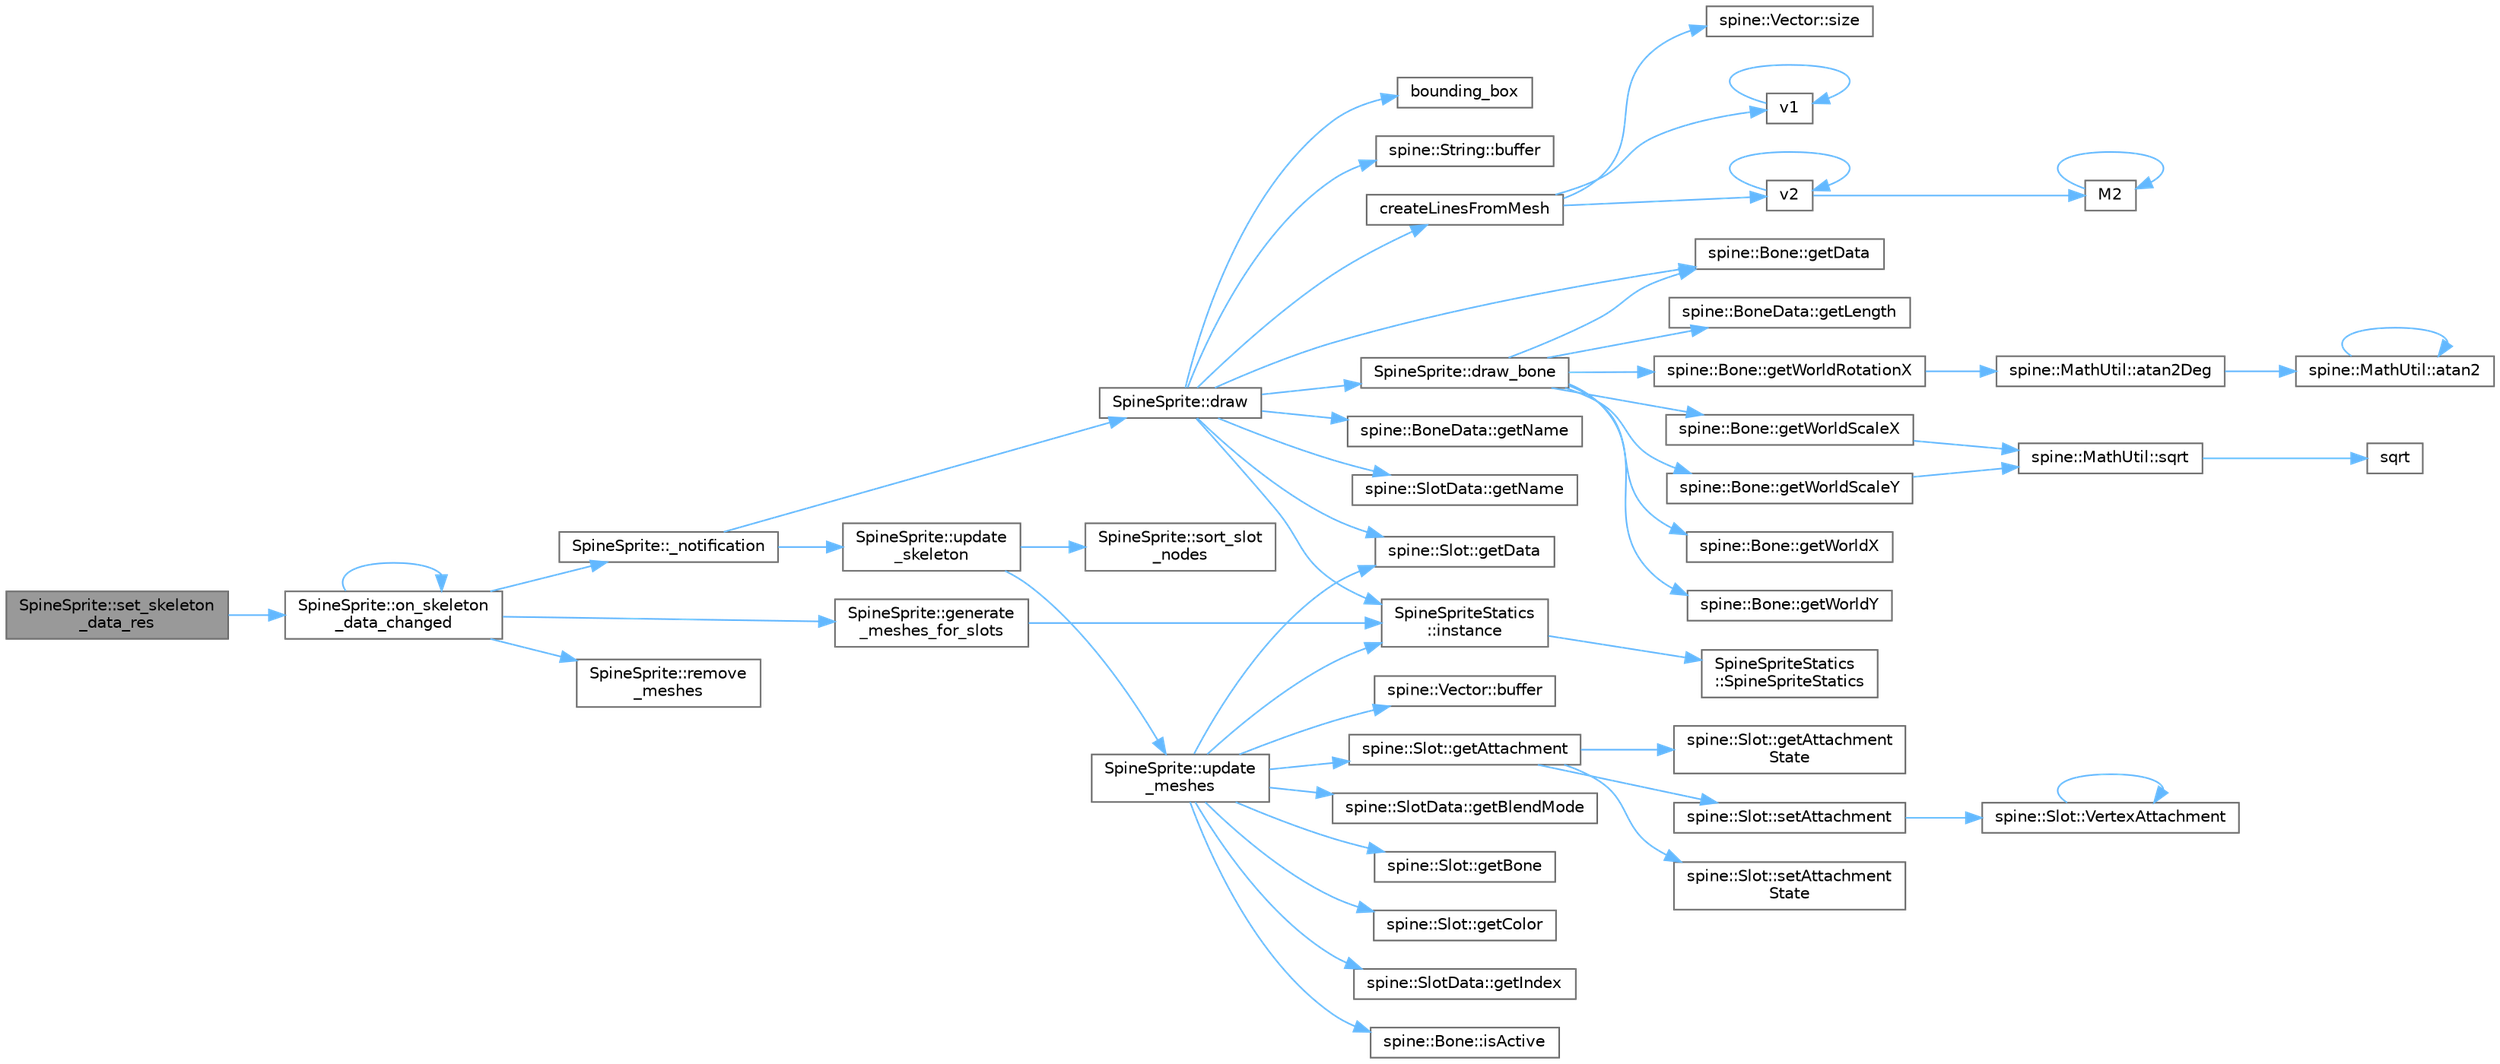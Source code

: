 digraph "SpineSprite::set_skeleton_data_res"
{
 // LATEX_PDF_SIZE
  bgcolor="transparent";
  edge [fontname=Helvetica,fontsize=10,labelfontname=Helvetica,labelfontsize=10];
  node [fontname=Helvetica,fontsize=10,shape=box,height=0.2,width=0.4];
  rankdir="LR";
  Node1 [id="Node000001",label="SpineSprite::set_skeleton\l_data_res",height=0.2,width=0.4,color="gray40", fillcolor="grey60", style="filled", fontcolor="black",tooltip=" "];
  Node1 -> Node2 [id="edge55_Node000001_Node000002",color="steelblue1",style="solid",tooltip=" "];
  Node2 [id="Node000002",label="SpineSprite::on_skeleton\l_data_changed",height=0.2,width=0.4,color="grey40", fillcolor="white", style="filled",URL="$class_spine_sprite.html#a22afab1cfc0190e6fc80022faa69281e",tooltip=" "];
  Node2 -> Node3 [id="edge56_Node000002_Node000003",color="steelblue1",style="solid",tooltip=" "];
  Node3 [id="Node000003",label="SpineSprite::_notification",height=0.2,width=0.4,color="grey40", fillcolor="white", style="filled",URL="$class_spine_sprite.html#a5ba9d9a5528b0ad6d61f89750cd330ad",tooltip=" "];
  Node3 -> Node4 [id="edge57_Node000003_Node000004",color="steelblue1",style="solid",tooltip=" "];
  Node4 [id="Node000004",label="SpineSprite::draw",height=0.2,width=0.4,color="grey40", fillcolor="white", style="filled",URL="$class_spine_sprite.html#ab77374437cedf49b489b0aff2a99557b",tooltip=" "];
  Node4 -> Node5 [id="edge58_Node000004_Node000005",color="steelblue1",style="solid",tooltip=" "];
  Node5 [id="Node000005",label="bounding_box",height=0.2,width=0.4,color="grey40", fillcolor="white", style="filled",URL="$_b_v_h_8cpp.html#ac510768ec0098cddab33fe9428c3d9ee",tooltip=" "];
  Node4 -> Node6 [id="edge59_Node000004_Node000006",color="steelblue1",style="solid",tooltip=" "];
  Node6 [id="Node000006",label="spine::String::buffer",height=0.2,width=0.4,color="grey40", fillcolor="white", style="filled",URL="$classspine_1_1_string.html#a7a6a5c45e2a732eb90cedf07434315b0",tooltip=" "];
  Node4 -> Node7 [id="edge60_Node000004_Node000007",color="steelblue1",style="solid",tooltip=" "];
  Node7 [id="Node000007",label="createLinesFromMesh",height=0.2,width=0.4,color="grey40", fillcolor="white", style="filled",URL="$_spine_sprite_8cpp.html#a60ad49dbaa1b637a85e154109f05be01",tooltip=" "];
  Node7 -> Node8 [id="edge61_Node000007_Node000008",color="steelblue1",style="solid",tooltip=" "];
  Node8 [id="Node000008",label="spine::Vector::size",height=0.2,width=0.4,color="grey40", fillcolor="white", style="filled",URL="$classspine_1_1_vector.html#a9a93bc1e4174a3abf92154b3c1017542",tooltip=" "];
  Node7 -> Node9 [id="edge62_Node000007_Node000009",color="steelblue1",style="solid",tooltip=" "];
  Node9 [id="Node000009",label="v1",height=0.2,width=0.4,color="grey40", fillcolor="white", style="filled",URL="$_tutorial___reshape_mat2_vec_8cpp.html#a10bd710692c91bc238f2e1da77730678",tooltip=" "];
  Node9 -> Node9 [id="edge63_Node000009_Node000009",color="steelblue1",style="solid",tooltip=" "];
  Node7 -> Node10 [id="edge64_Node000007_Node000010",color="steelblue1",style="solid",tooltip=" "];
  Node10 [id="Node000010",label="v2",height=0.2,width=0.4,color="grey40", fillcolor="white", style="filled",URL="$_tutorial___reshape_mat2_vec_8cpp.html#a3eb30a79de469336df46f4f5f0bfb84f",tooltip=" "];
  Node10 -> Node11 [id="edge65_Node000010_Node000011",color="steelblue1",style="solid",tooltip=" "];
  Node11 [id="Node000011",label="M2",height=0.2,width=0.4,color="grey40", fillcolor="white", style="filled",URL="$_tutorial___reshape_mat2_mat_8cpp.html#ae3dc3553f10a3c3e5d701dc35895d1e4",tooltip=" "];
  Node11 -> Node11 [id="edge66_Node000011_Node000011",color="steelblue1",style="solid",tooltip=" "];
  Node10 -> Node10 [id="edge67_Node000010_Node000010",color="steelblue1",style="solid",tooltip=" "];
  Node4 -> Node12 [id="edge68_Node000004_Node000012",color="steelblue1",style="solid",tooltip=" "];
  Node12 [id="Node000012",label="SpineSprite::draw_bone",height=0.2,width=0.4,color="grey40", fillcolor="white", style="filled",URL="$class_spine_sprite.html#a9ffcba3b72467d8c0b372d6e1de8164f",tooltip=" "];
  Node12 -> Node13 [id="edge69_Node000012_Node000013",color="steelblue1",style="solid",tooltip=" "];
  Node13 [id="Node000013",label="spine::Bone::getData",height=0.2,width=0.4,color="grey40", fillcolor="white", style="filled",URL="$classspine_1_1_bone.html#a13b3778da0a300dbf777ce37239bdcd2",tooltip=" "];
  Node12 -> Node14 [id="edge70_Node000012_Node000014",color="steelblue1",style="solid",tooltip=" "];
  Node14 [id="Node000014",label="spine::BoneData::getLength",height=0.2,width=0.4,color="grey40", fillcolor="white", style="filled",URL="$classspine_1_1_bone_data.html#a65a3f149a10e801ca95ddb2c1ebc2bcf",tooltip=" "];
  Node12 -> Node15 [id="edge71_Node000012_Node000015",color="steelblue1",style="solid",tooltip=" "];
  Node15 [id="Node000015",label="spine::Bone::getWorldRotationX",height=0.2,width=0.4,color="grey40", fillcolor="white", style="filled",URL="$classspine_1_1_bone.html#afc4b0f258ff00d586f3f3520307e9d40",tooltip=" "];
  Node15 -> Node16 [id="edge72_Node000015_Node000016",color="steelblue1",style="solid",tooltip=" "];
  Node16 [id="Node000016",label="spine::MathUtil::atan2Deg",height=0.2,width=0.4,color="grey40", fillcolor="white", style="filled",URL="$classspine_1_1_math_util.html#a783edfb25006a5361c86deb7daa50571",tooltip=" "];
  Node16 -> Node17 [id="edge73_Node000016_Node000017",color="steelblue1",style="solid",tooltip=" "];
  Node17 [id="Node000017",label="spine::MathUtil::atan2",height=0.2,width=0.4,color="grey40", fillcolor="white", style="filled",URL="$classspine_1_1_math_util.html#a62cc50ea42400d975b8ad4c669ee1e91",tooltip=" "];
  Node17 -> Node17 [id="edge74_Node000017_Node000017",color="steelblue1",style="solid",tooltip=" "];
  Node12 -> Node18 [id="edge75_Node000012_Node000018",color="steelblue1",style="solid",tooltip=" "];
  Node18 [id="Node000018",label="spine::Bone::getWorldScaleX",height=0.2,width=0.4,color="grey40", fillcolor="white", style="filled",URL="$classspine_1_1_bone.html#a68dbc523096a4dac16013c5ade019f6b",tooltip="Returns the magnitide (always positive) of the world scale X."];
  Node18 -> Node19 [id="edge76_Node000018_Node000019",color="steelblue1",style="solid",tooltip=" "];
  Node19 [id="Node000019",label="spine::MathUtil::sqrt",height=0.2,width=0.4,color="grey40", fillcolor="white", style="filled",URL="$classspine_1_1_math_util.html#ae22ebef045fd25bff6c2482f32aa0a68",tooltip=" "];
  Node19 -> Node20 [id="edge77_Node000019_Node000020",color="steelblue1",style="solid",tooltip=" "];
  Node20 [id="Node000020",label="sqrt",height=0.2,width=0.4,color="grey40", fillcolor="white", style="filled",URL="$_array_cwise_unary_ops_8h.html#a656b9217a2fcb6de59dc8d1eb3079cc7",tooltip=" "];
  Node12 -> Node21 [id="edge78_Node000012_Node000021",color="steelblue1",style="solid",tooltip=" "];
  Node21 [id="Node000021",label="spine::Bone::getWorldScaleY",height=0.2,width=0.4,color="grey40", fillcolor="white", style="filled",URL="$classspine_1_1_bone.html#acb9214293195e9e9e0b21e51d39c3784",tooltip="Returns the magnitide (always positive) of the world scale Y."];
  Node21 -> Node19 [id="edge79_Node000021_Node000019",color="steelblue1",style="solid",tooltip=" "];
  Node12 -> Node22 [id="edge80_Node000012_Node000022",color="steelblue1",style="solid",tooltip=" "];
  Node22 [id="Node000022",label="spine::Bone::getWorldX",height=0.2,width=0.4,color="grey40", fillcolor="white", style="filled",URL="$classspine_1_1_bone.html#a31d0b696d1599e91547485b299ac0177",tooltip=" "];
  Node12 -> Node23 [id="edge81_Node000012_Node000023",color="steelblue1",style="solid",tooltip=" "];
  Node23 [id="Node000023",label="spine::Bone::getWorldY",height=0.2,width=0.4,color="grey40", fillcolor="white", style="filled",URL="$classspine_1_1_bone.html#a259cfdb2fbd70a5c57a2b59a2bcbc67a",tooltip=" "];
  Node4 -> Node13 [id="edge82_Node000004_Node000013",color="steelblue1",style="solid",tooltip=" "];
  Node4 -> Node24 [id="edge83_Node000004_Node000024",color="steelblue1",style="solid",tooltip=" "];
  Node24 [id="Node000024",label="spine::Slot::getData",height=0.2,width=0.4,color="grey40", fillcolor="white", style="filled",URL="$classspine_1_1_slot.html#aa40b9c57e081fa331da138ce469ec8a4",tooltip=" "];
  Node4 -> Node25 [id="edge84_Node000004_Node000025",color="steelblue1",style="solid",tooltip=" "];
  Node25 [id="Node000025",label="spine::BoneData::getName",height=0.2,width=0.4,color="grey40", fillcolor="white", style="filled",URL="$classspine_1_1_bone_data.html#a176ad37465f86a79d6baecd21b9468b2",tooltip="The name of the bone, which is unique within the skeleton."];
  Node4 -> Node26 [id="edge85_Node000004_Node000026",color="steelblue1",style="solid",tooltip=" "];
  Node26 [id="Node000026",label="spine::SlotData::getName",height=0.2,width=0.4,color="grey40", fillcolor="white", style="filled",URL="$classspine_1_1_slot_data.html#ad33e05091cd76943d70fd692048841d7",tooltip=" "];
  Node4 -> Node27 [id="edge86_Node000004_Node000027",color="steelblue1",style="solid",tooltip=" "];
  Node27 [id="Node000027",label="SpineSpriteStatics\l::instance",height=0.2,width=0.4,color="grey40", fillcolor="white", style="filled",URL="$struct_spine_sprite_statics.html#a04f7294b6cb339cf44b6917818b547e7",tooltip=" "];
  Node27 -> Node28 [id="edge87_Node000027_Node000028",color="steelblue1",style="solid",tooltip=" "];
  Node28 [id="Node000028",label="SpineSpriteStatics\l::SpineSpriteStatics",height=0.2,width=0.4,color="grey40", fillcolor="white", style="filled",URL="$struct_spine_sprite_statics.html#a293b2a71a2d69363b3771581d73eb443",tooltip=" "];
  Node3 -> Node29 [id="edge88_Node000003_Node000029",color="steelblue1",style="solid",tooltip=" "];
  Node29 [id="Node000029",label="SpineSprite::update\l_skeleton",height=0.2,width=0.4,color="grey40", fillcolor="white", style="filled",URL="$class_spine_sprite.html#a226b2111bf42fa54e7790dda93200380",tooltip=" "];
  Node29 -> Node30 [id="edge89_Node000029_Node000030",color="steelblue1",style="solid",tooltip=" "];
  Node30 [id="Node000030",label="SpineSprite::sort_slot\l_nodes",height=0.2,width=0.4,color="grey40", fillcolor="white", style="filled",URL="$class_spine_sprite.html#a11f5db395b7339de7417ea19738db72b",tooltip=" "];
  Node29 -> Node31 [id="edge90_Node000029_Node000031",color="steelblue1",style="solid",tooltip=" "];
  Node31 [id="Node000031",label="SpineSprite::update\l_meshes",height=0.2,width=0.4,color="grey40", fillcolor="white", style="filled",URL="$class_spine_sprite.html#a00e791595e78d71ec0df0e8c35bfdfa3",tooltip=" "];
  Node31 -> Node32 [id="edge91_Node000031_Node000032",color="steelblue1",style="solid",tooltip=" "];
  Node32 [id="Node000032",label="spine::Vector::buffer",height=0.2,width=0.4,color="grey40", fillcolor="white", style="filled",URL="$classspine_1_1_vector.html#a51e5c426b03098af297e10efdaf52e22",tooltip=" "];
  Node31 -> Node33 [id="edge92_Node000031_Node000033",color="steelblue1",style="solid",tooltip=" "];
  Node33 [id="Node000033",label="spine::Slot::getAttachment",height=0.2,width=0.4,color="grey40", fillcolor="white", style="filled",URL="$classspine_1_1_slot.html#af8f7f6c38794624b4bbcb1031d05b37b",tooltip="May be NULL."];
  Node33 -> Node34 [id="edge93_Node000033_Node000034",color="steelblue1",style="solid",tooltip=" "];
  Node34 [id="Node000034",label="spine::Slot::getAttachment\lState",height=0.2,width=0.4,color="grey40", fillcolor="white", style="filled",URL="$classspine_1_1_slot.html#af63d2293b5f0c9769d3589a7736c55a6",tooltip=" "];
  Node33 -> Node35 [id="edge94_Node000033_Node000035",color="steelblue1",style="solid",tooltip=" "];
  Node35 [id="Node000035",label="spine::Slot::setAttachment",height=0.2,width=0.4,color="grey40", fillcolor="white", style="filled",URL="$classspine_1_1_slot.html#ad9359f3f2289ed3c013215c40b180c58",tooltip=" "];
  Node35 -> Node36 [id="edge95_Node000035_Node000036",color="steelblue1",style="solid",tooltip=" "];
  Node36 [id="Node000036",label="spine::Slot::VertexAttachment",height=0.2,width=0.4,color="grey40", fillcolor="white", style="filled",URL="$classspine_1_1_slot.html#a4eec6d564571199bb94093daf4fa675c",tooltip=" "];
  Node36 -> Node36 [id="edge96_Node000036_Node000036",color="steelblue1",style="solid",tooltip=" "];
  Node33 -> Node37 [id="edge97_Node000033_Node000037",color="steelblue1",style="solid",tooltip=" "];
  Node37 [id="Node000037",label="spine::Slot::setAttachment\lState",height=0.2,width=0.4,color="grey40", fillcolor="white", style="filled",URL="$classspine_1_1_slot.html#ab108772a947f2283bdd50c493beeeb39",tooltip=" "];
  Node31 -> Node38 [id="edge98_Node000031_Node000038",color="steelblue1",style="solid",tooltip=" "];
  Node38 [id="Node000038",label="spine::SlotData::getBlendMode",height=0.2,width=0.4,color="grey40", fillcolor="white", style="filled",URL="$classspine_1_1_slot_data.html#a96a454bc91254bf20ed36b648e8ce160",tooltip=" "];
  Node31 -> Node39 [id="edge99_Node000031_Node000039",color="steelblue1",style="solid",tooltip=" "];
  Node39 [id="Node000039",label="spine::Slot::getBone",height=0.2,width=0.4,color="grey40", fillcolor="white", style="filled",URL="$classspine_1_1_slot.html#a70e34507eb281998a242b6466b8465b6",tooltip=" "];
  Node31 -> Node40 [id="edge100_Node000031_Node000040",color="steelblue1",style="solid",tooltip=" "];
  Node40 [id="Node000040",label="spine::Slot::getColor",height=0.2,width=0.4,color="grey40", fillcolor="white", style="filled",URL="$classspine_1_1_slot.html#a46318ae842c4846d16ae33d16b1916dc",tooltip=" "];
  Node31 -> Node24 [id="edge101_Node000031_Node000024",color="steelblue1",style="solid",tooltip=" "];
  Node31 -> Node41 [id="edge102_Node000031_Node000041",color="steelblue1",style="solid",tooltip=" "];
  Node41 [id="Node000041",label="spine::SlotData::getIndex",height=0.2,width=0.4,color="grey40", fillcolor="white", style="filled",URL="$classspine_1_1_slot_data.html#a95f7359a40b73da709886c53a6202013",tooltip=" "];
  Node31 -> Node27 [id="edge103_Node000031_Node000027",color="steelblue1",style="solid",tooltip=" "];
  Node31 -> Node42 [id="edge104_Node000031_Node000042",color="steelblue1",style="solid",tooltip=" "];
  Node42 [id="Node000042",label="spine::Bone::isActive",height=0.2,width=0.4,color="grey40", fillcolor="white", style="filled",URL="$classspine_1_1_bone.html#ada704b83037234cd547446faadf8b92b",tooltip=" "];
  Node2 -> Node43 [id="edge105_Node000002_Node000043",color="steelblue1",style="solid",tooltip=" "];
  Node43 [id="Node000043",label="SpineSprite::generate\l_meshes_for_slots",height=0.2,width=0.4,color="grey40", fillcolor="white", style="filled",URL="$class_spine_sprite.html#a80e6cce5b44ef91680cf65921a2d4817",tooltip=" "];
  Node43 -> Node27 [id="edge106_Node000043_Node000027",color="steelblue1",style="solid",tooltip=" "];
  Node2 -> Node2 [id="edge107_Node000002_Node000002",color="steelblue1",style="solid",tooltip=" "];
  Node2 -> Node44 [id="edge108_Node000002_Node000044",color="steelblue1",style="solid",tooltip=" "];
  Node44 [id="Node000044",label="SpineSprite::remove\l_meshes",height=0.2,width=0.4,color="grey40", fillcolor="white", style="filled",URL="$class_spine_sprite.html#a6d48863cfa41dcf0dff9d3cfc9b4d8b3",tooltip=" "];
}
